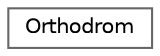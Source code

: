 digraph "Иерархия классов. Графический вид."
{
 // INTERACTIVE_SVG=YES
 // LATEX_PDF_SIZE
  bgcolor="transparent";
  edge [fontname=Helvetica,fontsize=10,labelfontname=Helvetica,labelfontsize=10];
  node [fontname=Helvetica,fontsize=10,shape=box,height=0.2,width=0.4];
  rankdir="LR";
  Node0 [id="Node000000",label="Orthodrom",height=0.2,width=0.4,color="grey40", fillcolor="white", style="filled",URL="$d6/d11/class_s_d_k_1_1_cartography_1_1_orthodrom.html",tooltip=" "];
}
